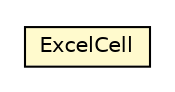 #!/usr/local/bin/dot
#
# Class diagram 
# Generated by UMLGraph version R5_6_6-8-g8d7759 (http://www.umlgraph.org/)
#

digraph G {
	edge [fontname="Helvetica",fontsize=10,labelfontname="Helvetica",labelfontsize=10];
	node [fontname="Helvetica",fontsize=10,shape=plaintext];
	nodesep=0.25;
	ranksep=0.5;
	// org.dayatang.excel.ExcelCell
	c39 [label=<<table title="org.dayatang.excel.ExcelCell" border="0" cellborder="1" cellspacing="0" cellpadding="2" port="p" bgcolor="lemonChiffon" href="./ExcelCell.html">
		<tr><td><table border="0" cellspacing="0" cellpadding="1">
<tr><td align="center" balign="center"> ExcelCell </td></tr>
		</table></td></tr>
		</table>>, URL="./ExcelCell.html", fontname="Helvetica", fontcolor="black", fontsize=10.0];
}

